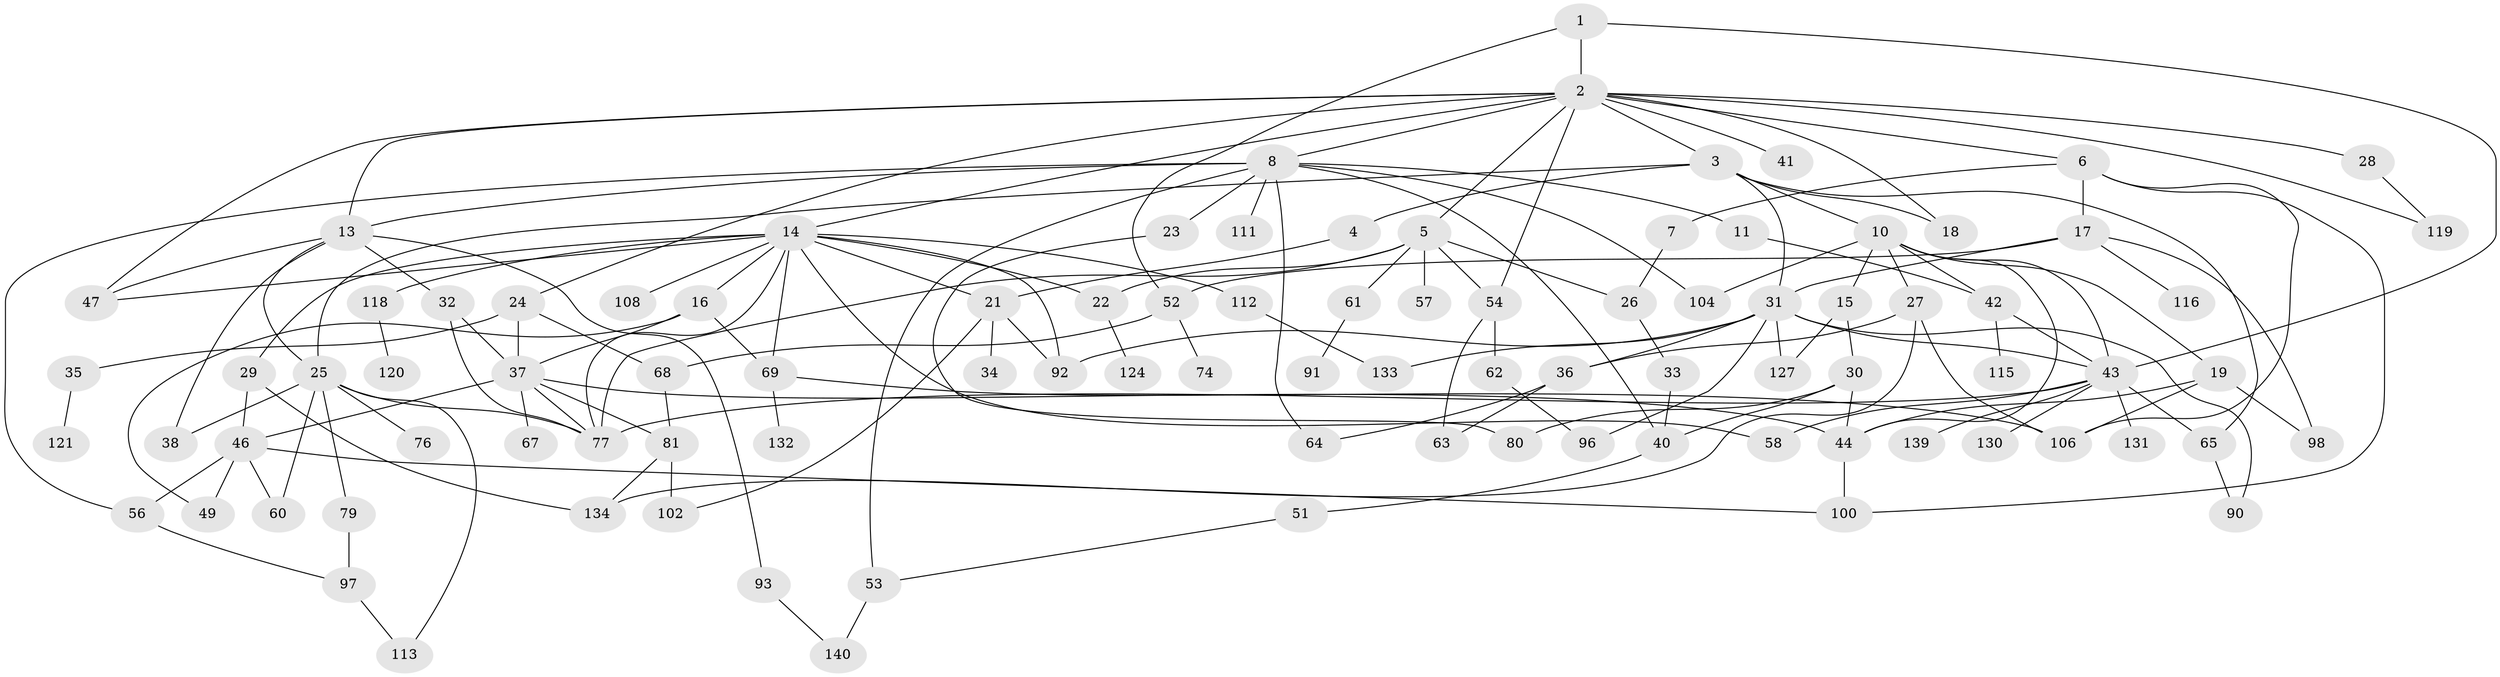 // original degree distribution, {4: 0.12056737588652482, 13: 0.0070921985815602835, 6: 0.04964539007092199, 2: 0.3404255319148936, 5: 0.04964539007092199, 3: 0.22695035460992907, 7: 0.0070921985815602835, 8: 0.014184397163120567, 10: 0.0070921985815602835, 1: 0.1773049645390071}
// Generated by graph-tools (version 1.1) at 2025/10/02/27/25 16:10:54]
// undirected, 95 vertices, 156 edges
graph export_dot {
graph [start="1"]
  node [color=gray90,style=filled];
  1 [super="+122"];
  2 [super="+9"];
  3 [super="+103"];
  4;
  5 [super="+94"];
  6 [super="+48"];
  7 [super="+75"];
  8 [super="+12"];
  10;
  11 [super="+110"];
  13 [super="+45"];
  14 [super="+20"];
  15;
  16 [super="+107"];
  17 [super="+70"];
  18;
  19 [super="+114"];
  21 [super="+136"];
  22 [super="+71"];
  23;
  24 [super="+88"];
  25 [super="+66"];
  26;
  27;
  28;
  29 [super="+105"];
  30 [super="+99"];
  31 [super="+128"];
  32;
  33 [super="+84"];
  34;
  35 [super="+39"];
  36 [super="+73"];
  37 [super="+126"];
  38;
  40 [super="+109"];
  41;
  42 [super="+101"];
  43 [super="+85"];
  44 [super="+55"];
  46 [super="+50"];
  47 [super="+82"];
  49;
  51;
  52 [super="+95"];
  53 [super="+86"];
  54 [super="+59"];
  56 [super="+135"];
  57;
  58;
  60 [super="+89"];
  61 [super="+125"];
  62;
  63;
  64;
  65 [super="+72"];
  67;
  68 [super="+83"];
  69 [super="+78"];
  74;
  76;
  77 [super="+123"];
  79;
  80 [super="+129"];
  81 [super="+87"];
  90;
  91;
  92 [super="+117"];
  93;
  96;
  97;
  98;
  100 [super="+138"];
  102;
  104;
  106;
  108;
  111;
  112;
  113;
  115;
  116;
  118;
  119;
  120;
  121;
  124;
  127 [super="+137"];
  130;
  131;
  132;
  133;
  134 [super="+141"];
  139;
  140;
  1 -- 2;
  1 -- 43;
  1 -- 52;
  2 -- 3;
  2 -- 5;
  2 -- 6;
  2 -- 8;
  2 -- 18;
  2 -- 24;
  2 -- 28;
  2 -- 41;
  2 -- 54;
  2 -- 119;
  2 -- 13;
  2 -- 14;
  2 -- 47;
  3 -- 4;
  3 -- 10;
  3 -- 31;
  3 -- 18;
  3 -- 25;
  3 -- 65;
  4 -- 21;
  5 -- 57;
  5 -- 61;
  5 -- 77;
  5 -- 26;
  5 -- 22;
  5 -- 54;
  6 -- 7;
  6 -- 17;
  6 -- 100;
  6 -- 106;
  7 -- 26;
  8 -- 11;
  8 -- 23;
  8 -- 64;
  8 -- 53;
  8 -- 13;
  8 -- 40;
  8 -- 56;
  8 -- 104;
  8 -- 111;
  10 -- 15;
  10 -- 19;
  10 -- 27;
  10 -- 42;
  10 -- 44;
  10 -- 104;
  10 -- 43;
  11 -- 42;
  13 -- 25;
  13 -- 32;
  13 -- 38;
  13 -- 93;
  13 -- 47;
  14 -- 16;
  14 -- 22;
  14 -- 58;
  14 -- 69;
  14 -- 108;
  14 -- 77;
  14 -- 47;
  14 -- 112;
  14 -- 21;
  14 -- 118;
  14 -- 29;
  14 -- 92;
  15 -- 30;
  15 -- 127 [weight=2];
  16 -- 69 [weight=2];
  16 -- 49;
  16 -- 37;
  17 -- 98;
  17 -- 52;
  17 -- 116;
  17 -- 31;
  19 -- 106;
  19 -- 98;
  19 -- 44;
  21 -- 34;
  21 -- 92;
  21 -- 102;
  22 -- 124;
  23 -- 80;
  24 -- 35;
  24 -- 68;
  24 -- 37;
  25 -- 76;
  25 -- 79;
  25 -- 113;
  25 -- 38;
  25 -- 77;
  25 -- 60;
  26 -- 33;
  27 -- 36;
  27 -- 106;
  27 -- 134;
  28 -- 119;
  29 -- 134;
  29 -- 46;
  30 -- 40;
  30 -- 80;
  30 -- 44;
  31 -- 96;
  31 -- 90;
  31 -- 127;
  31 -- 92;
  31 -- 36;
  31 -- 133;
  31 -- 43;
  32 -- 37;
  32 -- 77;
  33 -- 40;
  35 -- 121;
  36 -- 64;
  36 -- 63;
  37 -- 46;
  37 -- 67;
  37 -- 81;
  37 -- 77;
  37 -- 44;
  40 -- 51;
  42 -- 43;
  42 -- 115;
  43 -- 65;
  43 -- 131;
  43 -- 139;
  43 -- 130;
  43 -- 58;
  43 -- 77;
  44 -- 100;
  46 -- 49;
  46 -- 60;
  46 -- 56;
  46 -- 100;
  51 -- 53;
  52 -- 74;
  52 -- 68;
  53 -- 140;
  54 -- 62;
  54 -- 63;
  56 -- 97;
  61 -- 91;
  62 -- 96;
  65 -- 90;
  68 -- 81;
  69 -- 106;
  69 -- 132;
  79 -- 97;
  81 -- 102;
  81 -- 134;
  93 -- 140;
  97 -- 113;
  112 -- 133;
  118 -- 120;
}
